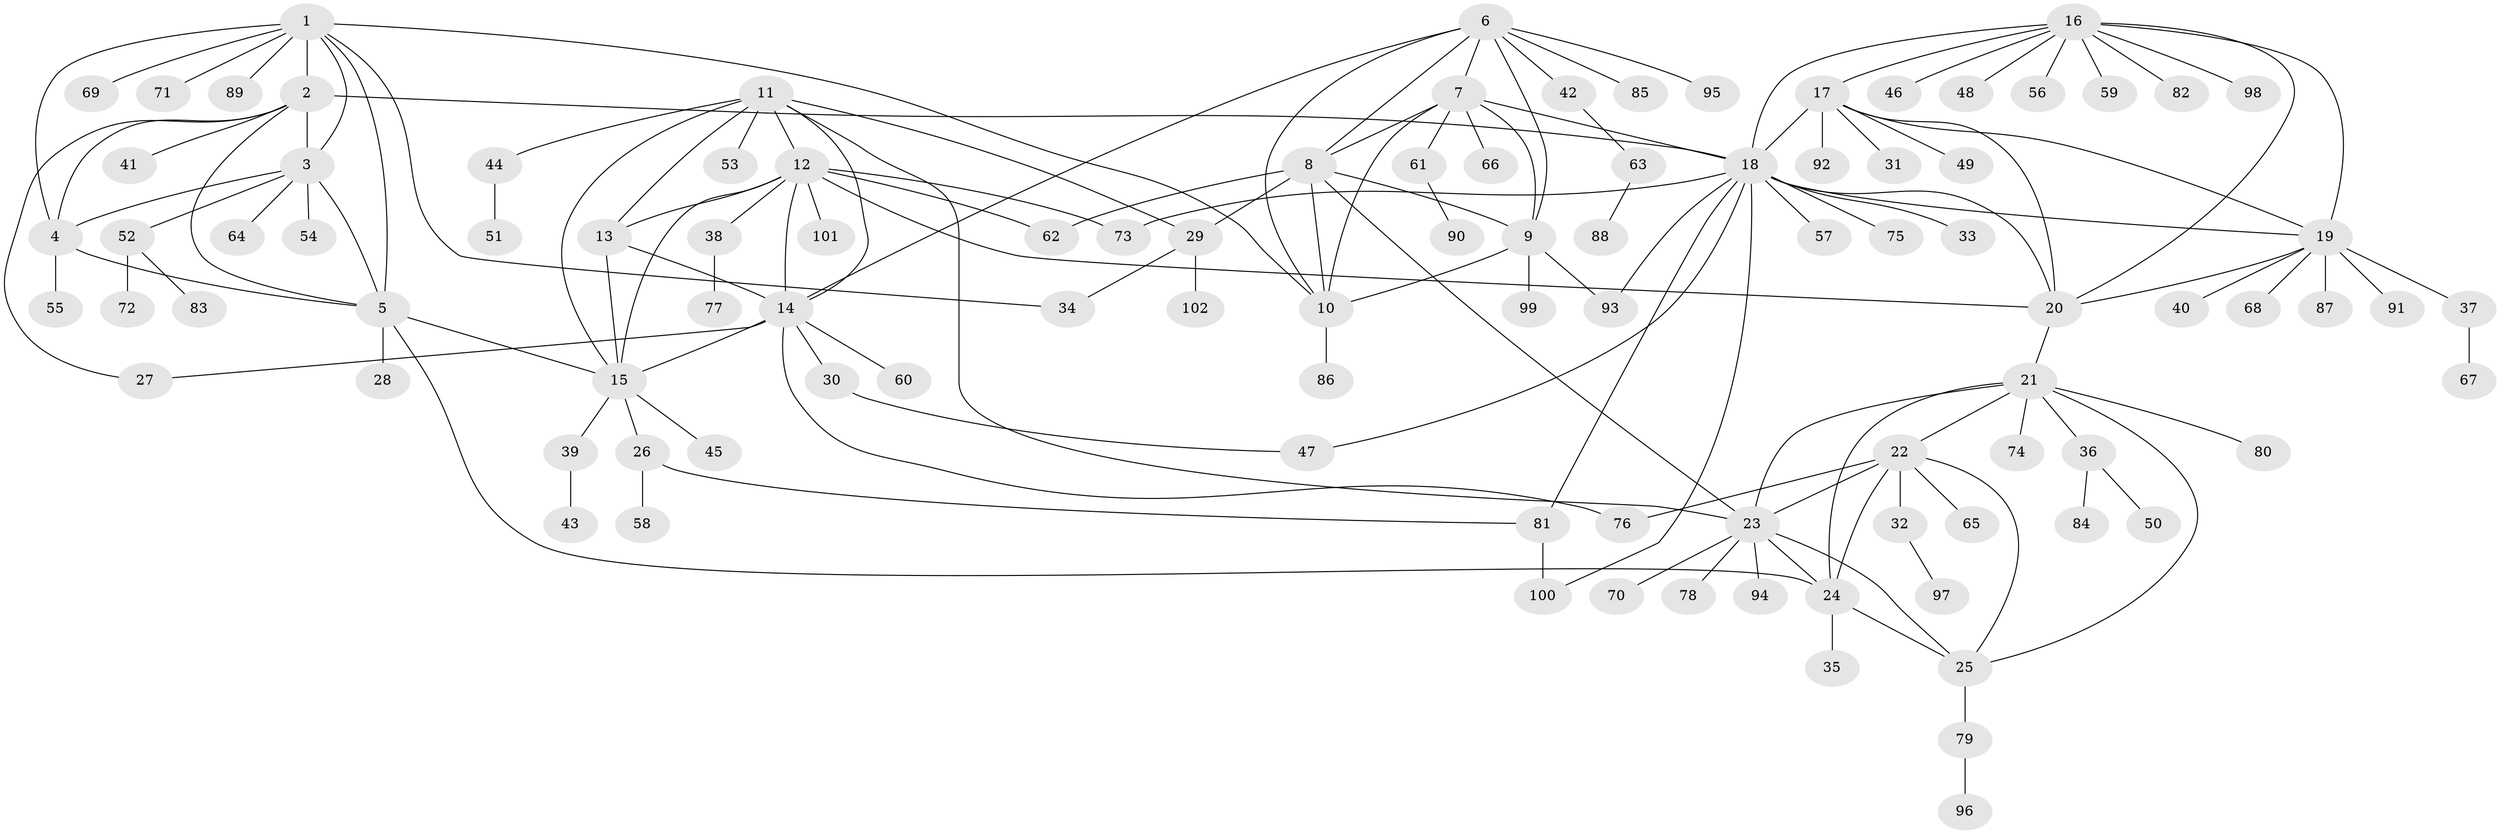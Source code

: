 // coarse degree distribution, {11: 0.01282051282051282, 5: 0.02564102564102564, 7: 0.02564102564102564, 12: 0.01282051282051282, 6: 0.038461538461538464, 9: 0.0641025641025641, 4: 0.01282051282051282, 8: 0.02564102564102564, 13: 0.01282051282051282, 3: 0.02564102564102564, 2: 0.19230769230769232, 1: 0.5512820512820513}
// Generated by graph-tools (version 1.1) at 2025/52/02/27/25 19:52:18]
// undirected, 102 vertices, 147 edges
graph export_dot {
graph [start="1"]
  node [color=gray90,style=filled];
  1;
  2;
  3;
  4;
  5;
  6;
  7;
  8;
  9;
  10;
  11;
  12;
  13;
  14;
  15;
  16;
  17;
  18;
  19;
  20;
  21;
  22;
  23;
  24;
  25;
  26;
  27;
  28;
  29;
  30;
  31;
  32;
  33;
  34;
  35;
  36;
  37;
  38;
  39;
  40;
  41;
  42;
  43;
  44;
  45;
  46;
  47;
  48;
  49;
  50;
  51;
  52;
  53;
  54;
  55;
  56;
  57;
  58;
  59;
  60;
  61;
  62;
  63;
  64;
  65;
  66;
  67;
  68;
  69;
  70;
  71;
  72;
  73;
  74;
  75;
  76;
  77;
  78;
  79;
  80;
  81;
  82;
  83;
  84;
  85;
  86;
  87;
  88;
  89;
  90;
  91;
  92;
  93;
  94;
  95;
  96;
  97;
  98;
  99;
  100;
  101;
  102;
  1 -- 2;
  1 -- 3;
  1 -- 4;
  1 -- 5;
  1 -- 10;
  1 -- 34;
  1 -- 69;
  1 -- 71;
  1 -- 89;
  2 -- 3;
  2 -- 4;
  2 -- 5;
  2 -- 18;
  2 -- 27;
  2 -- 41;
  3 -- 4;
  3 -- 5;
  3 -- 52;
  3 -- 54;
  3 -- 64;
  4 -- 5;
  4 -- 55;
  5 -- 15;
  5 -- 24;
  5 -- 28;
  6 -- 7;
  6 -- 8;
  6 -- 9;
  6 -- 10;
  6 -- 14;
  6 -- 42;
  6 -- 85;
  6 -- 95;
  7 -- 8;
  7 -- 9;
  7 -- 10;
  7 -- 18;
  7 -- 61;
  7 -- 66;
  8 -- 9;
  8 -- 10;
  8 -- 23;
  8 -- 29;
  8 -- 62;
  9 -- 10;
  9 -- 93;
  9 -- 99;
  10 -- 86;
  11 -- 12;
  11 -- 13;
  11 -- 14;
  11 -- 15;
  11 -- 23;
  11 -- 29;
  11 -- 44;
  11 -- 53;
  12 -- 13;
  12 -- 14;
  12 -- 15;
  12 -- 20;
  12 -- 38;
  12 -- 62;
  12 -- 73;
  12 -- 101;
  13 -- 14;
  13 -- 15;
  14 -- 15;
  14 -- 27;
  14 -- 30;
  14 -- 60;
  14 -- 76;
  15 -- 26;
  15 -- 39;
  15 -- 45;
  16 -- 17;
  16 -- 18;
  16 -- 19;
  16 -- 20;
  16 -- 46;
  16 -- 48;
  16 -- 56;
  16 -- 59;
  16 -- 82;
  16 -- 98;
  17 -- 18;
  17 -- 19;
  17 -- 20;
  17 -- 31;
  17 -- 49;
  17 -- 92;
  18 -- 19;
  18 -- 20;
  18 -- 33;
  18 -- 47;
  18 -- 57;
  18 -- 73;
  18 -- 75;
  18 -- 81;
  18 -- 93;
  18 -- 100;
  19 -- 20;
  19 -- 37;
  19 -- 40;
  19 -- 68;
  19 -- 87;
  19 -- 91;
  20 -- 21;
  21 -- 22;
  21 -- 23;
  21 -- 24;
  21 -- 25;
  21 -- 36;
  21 -- 74;
  21 -- 80;
  22 -- 23;
  22 -- 24;
  22 -- 25;
  22 -- 32;
  22 -- 65;
  22 -- 76;
  23 -- 24;
  23 -- 25;
  23 -- 70;
  23 -- 78;
  23 -- 94;
  24 -- 25;
  24 -- 35;
  25 -- 79;
  26 -- 58;
  26 -- 81;
  29 -- 34;
  29 -- 102;
  30 -- 47;
  32 -- 97;
  36 -- 50;
  36 -- 84;
  37 -- 67;
  38 -- 77;
  39 -- 43;
  42 -- 63;
  44 -- 51;
  52 -- 72;
  52 -- 83;
  61 -- 90;
  63 -- 88;
  79 -- 96;
  81 -- 100;
}
